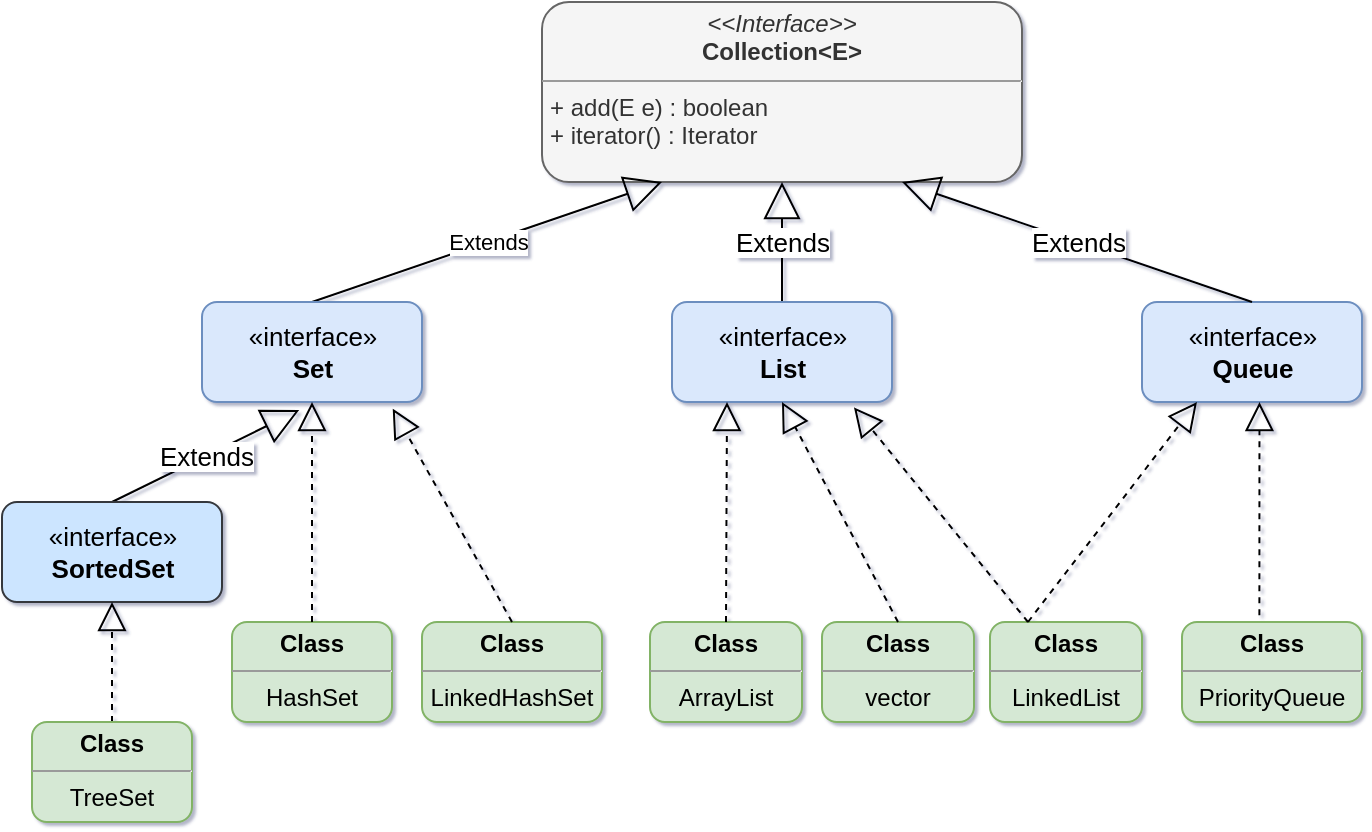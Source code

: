 <mxfile version="15.9.4" type="github"><diagram id="5MxWM7Cr_WS9O4DbkrGv" name="Java类集"><mxGraphModel dx="782" dy="474" grid="0" gridSize="10" guides="1" tooltips="1" connect="1" arrows="1" fold="1" page="1" pageScale="1" pageWidth="827" pageHeight="1169" background="none" math="0" shadow="1"><root><mxCell id="0"/><mxCell id="1" parent="0"/><mxCell id="KElC4bZ7IRSSHCpv58A3-2" value="&lt;p style=&quot;margin: 0px ; margin-top: 4px ; text-align: center&quot;&gt;&lt;i&gt;&amp;lt;&amp;lt;Interface&amp;gt;&amp;gt;&lt;/i&gt;&lt;br&gt;&lt;b&gt;Collection&amp;lt;E&amp;gt;&lt;/b&gt;&lt;/p&gt;&lt;hr size=&quot;1&quot;&gt;&lt;p style=&quot;margin: 0px ; margin-left: 4px&quot;&gt;+ add(E e) : boolean&lt;/p&gt;&lt;p style=&quot;margin: 0px ; margin-left: 4px&quot;&gt;+ iterator() : Iterator&lt;/p&gt;&lt;p style=&quot;margin: 0px ; margin-left: 4px&quot;&gt;&lt;br&gt;&lt;/p&gt;" style="verticalAlign=top;align=left;overflow=fill;fontSize=12;fontFamily=Helvetica;html=1;rounded=1;shadow=0;glass=0;fillStyle=solid;fillColor=#f5f5f5;strokeColor=#666666;fontColor=#333333;" vertex="1" parent="1"><mxGeometry x="310" y="70" width="240" height="90" as="geometry"/></mxCell><mxCell id="KElC4bZ7IRSSHCpv58A3-10" value="Extends" style="endArrow=block;endSize=16;endFill=0;html=1;rounded=0;exitX=0.5;exitY=0;exitDx=0;exitDy=0;entryX=0.25;entryY=1;entryDx=0;entryDy=0;" edge="1" parent="1" source="KElC4bZ7IRSSHCpv58A3-14" target="KElC4bZ7IRSSHCpv58A3-2"><mxGeometry width="160" relative="1" as="geometry"><mxPoint x="195" y="220" as="sourcePoint"/><mxPoint x="360" y="170" as="targetPoint"/></mxGeometry></mxCell><mxCell id="KElC4bZ7IRSSHCpv58A3-12" value="Extends" style="endArrow=block;endSize=16;endFill=0;html=1;rounded=0;fontSize=13;entryX=0.5;entryY=1;entryDx=0;entryDy=0;exitX=0.5;exitY=0;exitDx=0;exitDy=0;" edge="1" parent="1" source="KElC4bZ7IRSSHCpv58A3-15" target="KElC4bZ7IRSSHCpv58A3-2"><mxGeometry width="160" relative="1" as="geometry"><mxPoint x="385" y="210" as="sourcePoint"/><mxPoint x="480" y="320" as="targetPoint"/></mxGeometry></mxCell><mxCell id="KElC4bZ7IRSSHCpv58A3-14" value="«interface»&lt;br&gt;&lt;b&gt;Set&lt;/b&gt;" style="html=1;rounded=1;shadow=0;glass=0;labelBackgroundColor=#;fillStyle=solid;fontSize=13;fillColor=#dae8fc;strokeColor=#6c8ebf;" vertex="1" parent="1"><mxGeometry x="140" y="220" width="110" height="50" as="geometry"/></mxCell><mxCell id="KElC4bZ7IRSSHCpv58A3-15" value="«interface»&lt;br&gt;&lt;b&gt;List&lt;/b&gt;" style="html=1;rounded=1;shadow=0;glass=0;labelBackgroundColor=#;fillStyle=solid;fontSize=13;fillColor=#dae8fc;strokeColor=#6c8ebf;" vertex="1" parent="1"><mxGeometry x="375" y="220" width="110" height="50" as="geometry"/></mxCell><mxCell id="KElC4bZ7IRSSHCpv58A3-16" value="«interface»&lt;br&gt;&lt;b&gt;Queue&lt;/b&gt;" style="html=1;rounded=1;shadow=0;glass=0;labelBackgroundColor=#;fillStyle=solid;fontSize=13;fillColor=#dae8fc;strokeColor=#6c8ebf;" vertex="1" parent="1"><mxGeometry x="610" y="220" width="110" height="50" as="geometry"/></mxCell><mxCell id="KElC4bZ7IRSSHCpv58A3-17" value="Extends" style="endArrow=block;endSize=16;endFill=0;html=1;rounded=0;fontSize=13;entryX=0.75;entryY=1;entryDx=0;entryDy=0;exitX=0.5;exitY=0;exitDx=0;exitDy=0;" edge="1" parent="1" source="KElC4bZ7IRSSHCpv58A3-16" target="KElC4bZ7IRSSHCpv58A3-2"><mxGeometry width="160" relative="1" as="geometry"><mxPoint x="530" y="170" as="sourcePoint"/><mxPoint x="690" y="170" as="targetPoint"/></mxGeometry></mxCell><mxCell id="KElC4bZ7IRSSHCpv58A3-18" value="Extends" style="endArrow=block;endSize=16;endFill=0;html=1;rounded=0;fontSize=13;entryX=0.442;entryY=1.08;entryDx=0;entryDy=0;entryPerimeter=0;exitX=0.5;exitY=0;exitDx=0;exitDy=0;" edge="1" parent="1" source="KElC4bZ7IRSSHCpv58A3-19" target="KElC4bZ7IRSSHCpv58A3-14"><mxGeometry width="160" relative="1" as="geometry"><mxPoint x="90" y="330" as="sourcePoint"/><mxPoint x="210" y="330" as="targetPoint"/></mxGeometry></mxCell><mxCell id="KElC4bZ7IRSSHCpv58A3-19" value="«interface»&lt;br&gt;&lt;b&gt;SortedSet&lt;/b&gt;" style="html=1;rounded=1;shadow=0;glass=0;labelBackgroundColor=#;fillStyle=solid;fontSize=13;fillColor=#cce5ff;strokeColor=#36393d;" vertex="1" parent="1"><mxGeometry x="40" y="320" width="110" height="50" as="geometry"/></mxCell><mxCell id="KElC4bZ7IRSSHCpv58A3-20" value="" style="endArrow=block;dashed=1;endFill=0;endSize=12;html=1;rounded=0;fontSize=13;exitX=0.5;exitY=0;exitDx=0;exitDy=0;entryX=0.5;entryY=1;entryDx=0;entryDy=0;" edge="1" parent="1" source="KElC4bZ7IRSSHCpv58A3-22" target="KElC4bZ7IRSSHCpv58A3-19"><mxGeometry width="160" relative="1" as="geometry"><mxPoint x="320" y="320" as="sourcePoint"/><mxPoint x="425" y="320" as="targetPoint"/></mxGeometry></mxCell><mxCell id="KElC4bZ7IRSSHCpv58A3-22" value="&lt;p style=&quot;margin: 0px ; margin-top: 4px ; text-align: center&quot;&gt;&lt;b&gt;Class&lt;/b&gt;&lt;/p&gt;&lt;hr size=&quot;1&quot;&gt;&lt;div style=&quot;text-align: center ; height: 2px&quot;&gt;TreeSet&lt;/div&gt;" style="verticalAlign=top;align=left;overflow=fill;fontSize=12;fontFamily=Helvetica;html=1;rounded=1;shadow=0;glass=0;labelBackgroundColor=#;fillStyle=solid;fillColor=#d5e8d4;strokeColor=#82b366;" vertex="1" parent="1"><mxGeometry x="55" y="430" width="80" height="50" as="geometry"/></mxCell><mxCell id="KElC4bZ7IRSSHCpv58A3-23" value="&lt;p style=&quot;margin: 0px ; margin-top: 4px ; text-align: center&quot;&gt;&lt;b&gt;Class&lt;/b&gt;&lt;/p&gt;&lt;hr size=&quot;1&quot;&gt;&lt;div style=&quot;text-align: center ; height: 2px&quot;&gt;HashSet&lt;/div&gt;" style="verticalAlign=top;align=left;overflow=fill;fontSize=12;fontFamily=Helvetica;html=1;rounded=1;shadow=0;glass=0;labelBackgroundColor=#;fillStyle=solid;fillColor=#d5e8d4;strokeColor=#82b366;" vertex="1" parent="1"><mxGeometry x="155" y="380" width="80" height="50" as="geometry"/></mxCell><mxCell id="KElC4bZ7IRSSHCpv58A3-26" value="" style="endArrow=block;dashed=1;endFill=0;endSize=12;html=1;rounded=0;fontSize=13;exitX=0.5;exitY=0;exitDx=0;exitDy=0;entryX=0.5;entryY=1;entryDx=0;entryDy=0;" edge="1" parent="1" source="KElC4bZ7IRSSHCpv58A3-23" target="KElC4bZ7IRSSHCpv58A3-14"><mxGeometry width="160" relative="1" as="geometry"><mxPoint x="320" y="320" as="sourcePoint"/><mxPoint x="210" y="271" as="targetPoint"/></mxGeometry></mxCell><mxCell id="KElC4bZ7IRSSHCpv58A3-27" value="&lt;p style=&quot;margin: 0px ; margin-top: 4px ; text-align: center&quot;&gt;&lt;b&gt;Class&lt;/b&gt;&lt;/p&gt;&lt;hr size=&quot;1&quot;&gt;&lt;div style=&quot;text-align: center ; height: 2px&quot;&gt;LinkedHashSet&lt;/div&gt;" style="verticalAlign=top;align=left;overflow=fill;fontSize=12;fontFamily=Helvetica;html=1;rounded=1;shadow=0;glass=0;labelBackgroundColor=#;fillStyle=solid;fillColor=#d5e8d4;strokeColor=#82b366;" vertex="1" parent="1"><mxGeometry x="250" y="380" width="90" height="50" as="geometry"/></mxCell><mxCell id="KElC4bZ7IRSSHCpv58A3-29" value="" style="endArrow=block;dashed=1;endFill=0;endSize=12;html=1;rounded=0;fontSize=13;entryX=0.867;entryY=1.067;entryDx=0;entryDy=0;exitX=0.5;exitY=0;exitDx=0;exitDy=0;entryPerimeter=0;" edge="1" parent="1" source="KElC4bZ7IRSSHCpv58A3-27" target="KElC4bZ7IRSSHCpv58A3-14"><mxGeometry width="160" relative="1" as="geometry"><mxPoint x="320" y="320" as="sourcePoint"/><mxPoint x="480" y="320" as="targetPoint"/></mxGeometry></mxCell><mxCell id="KElC4bZ7IRSSHCpv58A3-30" value="&lt;p style=&quot;margin: 0px ; margin-top: 4px ; text-align: center&quot;&gt;&lt;b&gt;Class&lt;/b&gt;&lt;/p&gt;&lt;hr size=&quot;1&quot;&gt;&lt;div style=&quot;text-align: center ; height: 2px&quot;&gt;ArrayList&lt;/div&gt;" style="verticalAlign=top;align=left;overflow=fill;fontSize=12;fontFamily=Helvetica;html=1;rounded=1;shadow=0;glass=0;labelBackgroundColor=#;fillStyle=solid;fillColor=#d5e8d4;strokeColor=#82b366;" vertex="1" parent="1"><mxGeometry x="364" y="380" width="76" height="50" as="geometry"/></mxCell><mxCell id="KElC4bZ7IRSSHCpv58A3-31" value="&lt;p style=&quot;margin: 0px ; margin-top: 4px ; text-align: center&quot;&gt;&lt;b&gt;Class&lt;/b&gt;&lt;/p&gt;&lt;hr size=&quot;1&quot;&gt;&lt;div style=&quot;text-align: center ; height: 2px&quot;&gt;vector&lt;/div&gt;&lt;div style=&quot;text-align: center ; height: 2px&quot;&gt;&lt;br&gt;&lt;/div&gt;" style="verticalAlign=top;align=left;overflow=fill;fontSize=12;fontFamily=Helvetica;html=1;rounded=1;shadow=0;glass=0;labelBackgroundColor=#;fillStyle=solid;fillColor=#d5e8d4;strokeColor=#82b366;" vertex="1" parent="1"><mxGeometry x="450" y="380" width="76" height="50" as="geometry"/></mxCell><mxCell id="KElC4bZ7IRSSHCpv58A3-33" value="&lt;p style=&quot;margin: 0px ; margin-top: 4px ; text-align: center&quot;&gt;&lt;b&gt;Class&lt;/b&gt;&lt;/p&gt;&lt;hr size=&quot;1&quot;&gt;&lt;div style=&quot;text-align: center ; height: 2px&quot;&gt;LinkedList&lt;/div&gt;" style="verticalAlign=top;align=left;overflow=fill;fontSize=12;fontFamily=Helvetica;html=1;rounded=1;shadow=0;glass=0;labelBackgroundColor=#;fillStyle=solid;fillColor=#d5e8d4;strokeColor=#82b366;" vertex="1" parent="1"><mxGeometry x="534" y="380" width="76" height="50" as="geometry"/></mxCell><mxCell id="KElC4bZ7IRSSHCpv58A3-35" value="" style="endArrow=block;dashed=1;endFill=0;endSize=12;html=1;rounded=0;fontSize=13;entryX=0.25;entryY=1;entryDx=0;entryDy=0;exitX=0.5;exitY=0;exitDx=0;exitDy=0;" edge="1" parent="1" source="KElC4bZ7IRSSHCpv58A3-30" target="KElC4bZ7IRSSHCpv58A3-15"><mxGeometry width="160" relative="1" as="geometry"><mxPoint x="390" y="390" as="sourcePoint"/><mxPoint x="550" y="390" as="targetPoint"/></mxGeometry></mxCell><mxCell id="KElC4bZ7IRSSHCpv58A3-36" value="" style="endArrow=block;dashed=1;endFill=0;endSize=12;html=1;rounded=0;fontSize=13;exitX=0.5;exitY=0;exitDx=0;exitDy=0;entryX=0.5;entryY=1;entryDx=0;entryDy=0;" edge="1" parent="1" source="KElC4bZ7IRSSHCpv58A3-31" target="KElC4bZ7IRSSHCpv58A3-15"><mxGeometry width="160" relative="1" as="geometry"><mxPoint x="320" y="420" as="sourcePoint"/><mxPoint x="480" y="420" as="targetPoint"/></mxGeometry></mxCell><mxCell id="KElC4bZ7IRSSHCpv58A3-37" value="" style="endArrow=block;dashed=1;endFill=0;endSize=12;html=1;rounded=0;fontSize=13;entryX=0.827;entryY=1.053;entryDx=0;entryDy=0;entryPerimeter=0;exitX=0.25;exitY=0;exitDx=0;exitDy=0;" edge="1" parent="1" source="KElC4bZ7IRSSHCpv58A3-33" target="KElC4bZ7IRSSHCpv58A3-15"><mxGeometry width="160" relative="1" as="geometry"><mxPoint x="570" y="380" as="sourcePoint"/><mxPoint x="480" y="420" as="targetPoint"/></mxGeometry></mxCell><mxCell id="KElC4bZ7IRSSHCpv58A3-38" value="" style="endArrow=block;dashed=1;endFill=0;endSize=12;html=1;rounded=0;fontSize=13;entryX=0.25;entryY=1;entryDx=0;entryDy=0;exitX=0.25;exitY=0;exitDx=0;exitDy=0;" edge="1" parent="1" source="KElC4bZ7IRSSHCpv58A3-33" target="KElC4bZ7IRSSHCpv58A3-16"><mxGeometry width="160" relative="1" as="geometry"><mxPoint x="570" y="380" as="sourcePoint"/><mxPoint x="475.97" y="282.65" as="targetPoint"/></mxGeometry></mxCell><mxCell id="KElC4bZ7IRSSHCpv58A3-39" value="&lt;p style=&quot;margin: 0px ; margin-top: 4px ; text-align: center&quot;&gt;&lt;b&gt;Class&lt;/b&gt;&lt;/p&gt;&lt;hr size=&quot;1&quot;&gt;&lt;div style=&quot;text-align: center ; height: 2px&quot;&gt;PriorityQueue&lt;/div&gt;" style="verticalAlign=top;align=left;overflow=fill;fontSize=12;fontFamily=Helvetica;html=1;rounded=1;shadow=0;glass=0;labelBackgroundColor=#;fillStyle=solid;fillColor=#d5e8d4;strokeColor=#82b366;" vertex="1" parent="1"><mxGeometry x="630" y="380" width="90" height="50" as="geometry"/></mxCell><mxCell id="KElC4bZ7IRSSHCpv58A3-40" value="" style="endArrow=block;dashed=1;endFill=0;endSize=12;html=1;rounded=0;fontSize=13;entryX=0.534;entryY=1;entryDx=0;entryDy=0;entryPerimeter=0;exitX=0.43;exitY=-0.067;exitDx=0;exitDy=0;exitPerimeter=0;" edge="1" parent="1" source="KElC4bZ7IRSSHCpv58A3-39" target="KElC4bZ7IRSSHCpv58A3-16"><mxGeometry width="160" relative="1" as="geometry"><mxPoint x="320" y="420" as="sourcePoint"/><mxPoint x="480" y="420" as="targetPoint"/></mxGeometry></mxCell></root></mxGraphModel></diagram></mxfile>
